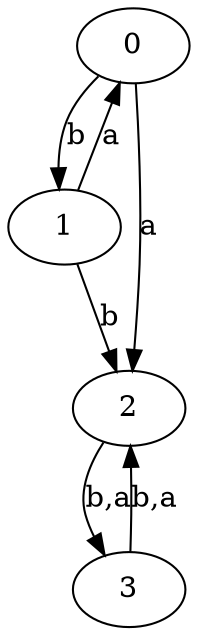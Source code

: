 digraph {
 ranksep=0.5;
 d2tdocpreamble = "\usetikzlibrary{automata}";
 d2tfigpreamble = "\tikzstyle{every state}= [ draw=blue!50,very thick,fill=blue!20]  \tikzstyle{auto}= [fill=white]";
 node [style="state"];
 edge [lblstyle="auto",topath="bend right", len=4  ]
  "0" [label="0",style = "state, initial, accepting"];
  "1" [label="1",];
  "2" [label="2",];
  "3" [label="3",];
  "0" -> "1" [label="b"];
  "0" -> "2" [label="a"];
  "1" -> "0" [label="a"];
  "1" -> "2" [label="b"];
  "2" -> "3" [label="b,a"];
  "3" -> "2" [label="b,a"];
}